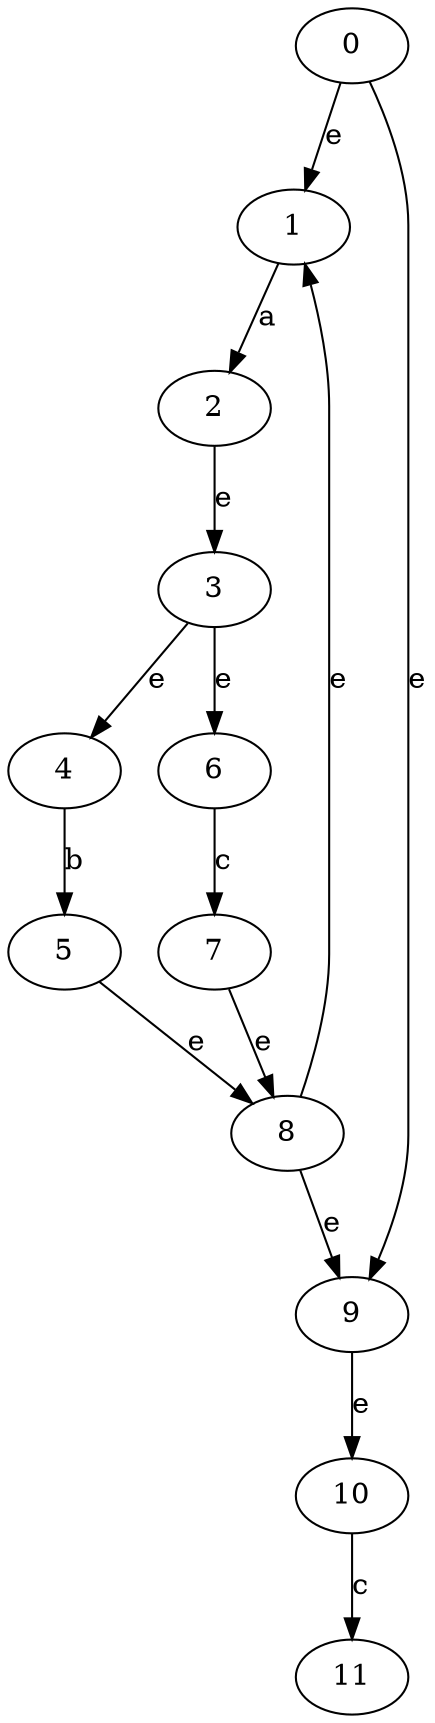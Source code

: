 digraph {
0->1 [label="e"]
0->9 [label="e"]
1->2 [label="a"]
2->3 [label="e"]
3->4 [label="e"]
3->6 [label="e"]
4->5 [label="b"]
5->8 [label="e"]
6->7 [label="c"]
7->8 [label="e"]
8->1 [label="e"]
8->9 [label="e"]
9->10 [label="e"]
10->11 [label="c"]
11
}